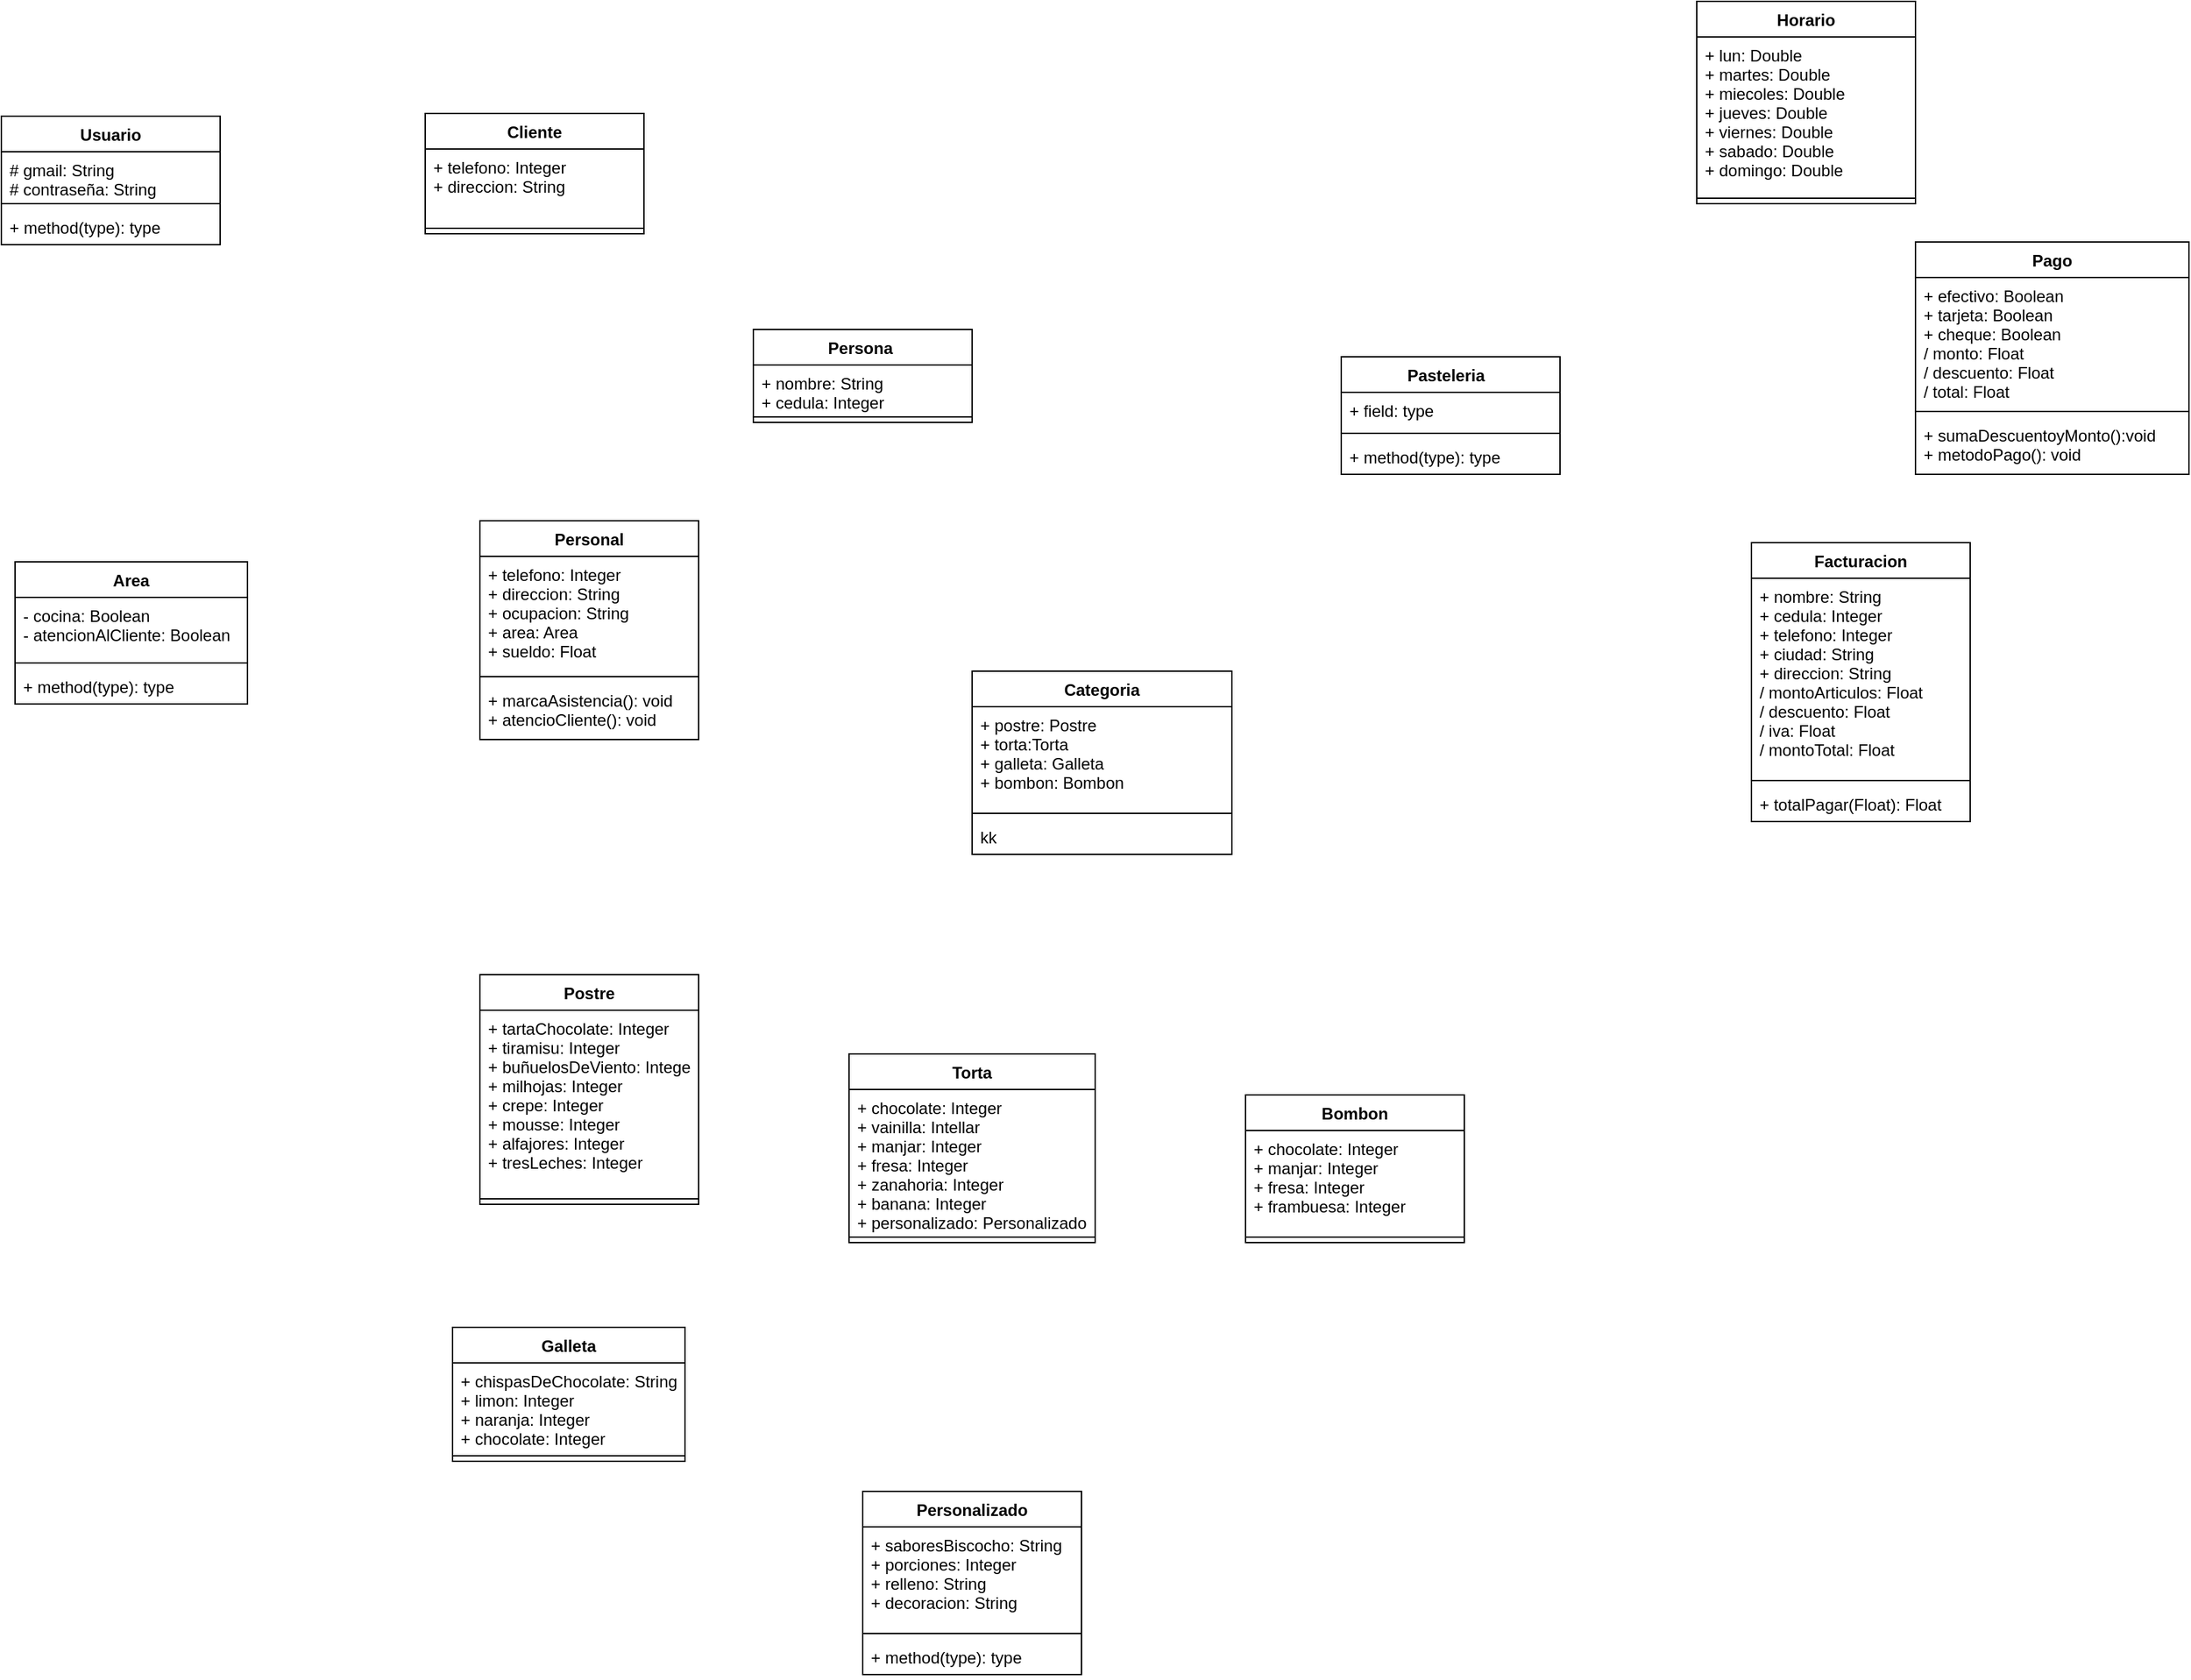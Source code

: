 <mxfile version="18.0.1" type="device"><diagram id="C5RBs43oDa-KdzZeNtuy" name="Page-1"><mxGraphModel dx="2105" dy="1810" grid="1" gridSize="10" guides="1" tooltips="1" connect="1" arrows="1" fold="1" page="1" pageScale="1" pageWidth="827" pageHeight="1169" math="0" shadow="0"><root><mxCell id="WIyWlLk6GJQsqaUBKTNV-0"/><mxCell id="WIyWlLk6GJQsqaUBKTNV-1" parent="WIyWlLk6GJQsqaUBKTNV-0"/><mxCell id="6YuBqk9wKXQxZ3KGiY8D-0" value="Pasteleria  " style="swimlane;fontStyle=1;align=center;verticalAlign=top;childLayout=stackLayout;horizontal=1;startSize=26;horizontalStack=0;resizeParent=1;resizeParentMax=0;resizeLast=0;collapsible=1;marginBottom=0;" parent="WIyWlLk6GJQsqaUBKTNV-1" vertex="1"><mxGeometry x="320" y="90" width="160" height="86" as="geometry"/></mxCell><mxCell id="6YuBqk9wKXQxZ3KGiY8D-1" value="+ field: type" style="text;strokeColor=none;fillColor=none;align=left;verticalAlign=top;spacingLeft=4;spacingRight=4;overflow=hidden;rotatable=0;points=[[0,0.5],[1,0.5]];portConstraint=eastwest;" parent="6YuBqk9wKXQxZ3KGiY8D-0" vertex="1"><mxGeometry y="26" width="160" height="26" as="geometry"/></mxCell><mxCell id="6YuBqk9wKXQxZ3KGiY8D-2" value="" style="line;strokeWidth=1;fillColor=none;align=left;verticalAlign=middle;spacingTop=-1;spacingLeft=3;spacingRight=3;rotatable=0;labelPosition=right;points=[];portConstraint=eastwest;" parent="6YuBqk9wKXQxZ3KGiY8D-0" vertex="1"><mxGeometry y="52" width="160" height="8" as="geometry"/></mxCell><mxCell id="6YuBqk9wKXQxZ3KGiY8D-3" value="+ method(type): type" style="text;strokeColor=none;fillColor=none;align=left;verticalAlign=top;spacingLeft=4;spacingRight=4;overflow=hidden;rotatable=0;points=[[0,0.5],[1,0.5]];portConstraint=eastwest;" parent="6YuBqk9wKXQxZ3KGiY8D-0" vertex="1"><mxGeometry y="60" width="160" height="26" as="geometry"/></mxCell><mxCell id="6YuBqk9wKXQxZ3KGiY8D-8" value="Horario" style="swimlane;fontStyle=1;align=center;verticalAlign=top;childLayout=stackLayout;horizontal=1;startSize=26;horizontalStack=0;resizeParent=1;resizeParentMax=0;resizeLast=0;collapsible=1;marginBottom=0;" parent="WIyWlLk6GJQsqaUBKTNV-1" vertex="1"><mxGeometry x="580" y="-170" width="160" height="148" as="geometry"/></mxCell><mxCell id="6YuBqk9wKXQxZ3KGiY8D-9" value="+ lun: Double&#10;+ martes: Double&#10;+ miecoles: Double&#10;+ jueves: Double&#10;+ viernes: Double&#10;+ sabado: Double&#10;+ domingo: Double" style="text;strokeColor=none;fillColor=none;align=left;verticalAlign=top;spacingLeft=4;spacingRight=4;overflow=hidden;rotatable=0;points=[[0,0.5],[1,0.5]];portConstraint=eastwest;" parent="6YuBqk9wKXQxZ3KGiY8D-8" vertex="1"><mxGeometry y="26" width="160" height="114" as="geometry"/></mxCell><mxCell id="6YuBqk9wKXQxZ3KGiY8D-10" value="" style="line;strokeWidth=1;fillColor=none;align=left;verticalAlign=middle;spacingTop=-1;spacingLeft=3;spacingRight=3;rotatable=0;labelPosition=right;points=[];portConstraint=eastwest;" parent="6YuBqk9wKXQxZ3KGiY8D-8" vertex="1"><mxGeometry y="140" width="160" height="8" as="geometry"/></mxCell><mxCell id="6YuBqk9wKXQxZ3KGiY8D-11" value="Persona " style="swimlane;fontStyle=1;align=center;verticalAlign=top;childLayout=stackLayout;horizontal=1;startSize=26;horizontalStack=0;resizeParent=1;resizeParentMax=0;resizeLast=0;collapsible=1;marginBottom=0;" parent="WIyWlLk6GJQsqaUBKTNV-1" vertex="1"><mxGeometry x="-110" y="70" width="160" height="68" as="geometry"/></mxCell><mxCell id="6YuBqk9wKXQxZ3KGiY8D-12" value="+ nombre: String &#10;+ cedula: Integer" style="text;strokeColor=none;fillColor=none;align=left;verticalAlign=top;spacingLeft=4;spacingRight=4;overflow=hidden;rotatable=0;points=[[0,0.5],[1,0.5]];portConstraint=eastwest;" parent="6YuBqk9wKXQxZ3KGiY8D-11" vertex="1"><mxGeometry y="26" width="160" height="34" as="geometry"/></mxCell><mxCell id="6YuBqk9wKXQxZ3KGiY8D-13" value="" style="line;strokeWidth=1;fillColor=none;align=left;verticalAlign=middle;spacingTop=-1;spacingLeft=3;spacingRight=3;rotatable=0;labelPosition=right;points=[];portConstraint=eastwest;" parent="6YuBqk9wKXQxZ3KGiY8D-11" vertex="1"><mxGeometry y="60" width="160" height="8" as="geometry"/></mxCell><mxCell id="6YuBqk9wKXQxZ3KGiY8D-14" value="Cliente" style="swimlane;fontStyle=1;align=center;verticalAlign=top;childLayout=stackLayout;horizontal=1;startSize=26;horizontalStack=0;resizeParent=1;resizeParentMax=0;resizeLast=0;collapsible=1;marginBottom=0;" parent="WIyWlLk6GJQsqaUBKTNV-1" vertex="1"><mxGeometry x="-350" y="-88" width="160" height="88" as="geometry"/></mxCell><mxCell id="6YuBqk9wKXQxZ3KGiY8D-15" value="+ telefono: Integer&#10;+ direccion: String" style="text;strokeColor=none;fillColor=none;align=left;verticalAlign=top;spacingLeft=4;spacingRight=4;overflow=hidden;rotatable=0;points=[[0,0.5],[1,0.5]];portConstraint=eastwest;" parent="6YuBqk9wKXQxZ3KGiY8D-14" vertex="1"><mxGeometry y="26" width="160" height="54" as="geometry"/></mxCell><mxCell id="6YuBqk9wKXQxZ3KGiY8D-16" value="" style="line;strokeWidth=1;fillColor=none;align=left;verticalAlign=middle;spacingTop=-1;spacingLeft=3;spacingRight=3;rotatable=0;labelPosition=right;points=[];portConstraint=eastwest;" parent="6YuBqk9wKXQxZ3KGiY8D-14" vertex="1"><mxGeometry y="80" width="160" height="8" as="geometry"/></mxCell><mxCell id="6YuBqk9wKXQxZ3KGiY8D-17" value="Personal" style="swimlane;fontStyle=1;align=center;verticalAlign=top;childLayout=stackLayout;horizontal=1;startSize=26;horizontalStack=0;resizeParent=1;resizeParentMax=0;resizeLast=0;collapsible=1;marginBottom=0;" parent="WIyWlLk6GJQsqaUBKTNV-1" vertex="1"><mxGeometry x="-310" y="210" width="160" height="160" as="geometry"/></mxCell><mxCell id="6YuBqk9wKXQxZ3KGiY8D-18" value="+ telefono: Integer&#10;+ direccion: String&#10;+ ocupacion: String&#10;+ area: Area&#10;+ sueldo: Float" style="text;strokeColor=none;fillColor=none;align=left;verticalAlign=top;spacingLeft=4;spacingRight=4;overflow=hidden;rotatable=0;points=[[0,0.5],[1,0.5]];portConstraint=eastwest;" parent="6YuBqk9wKXQxZ3KGiY8D-17" vertex="1"><mxGeometry y="26" width="160" height="84" as="geometry"/></mxCell><mxCell id="6YuBqk9wKXQxZ3KGiY8D-19" value="" style="line;strokeWidth=1;fillColor=none;align=left;verticalAlign=middle;spacingTop=-1;spacingLeft=3;spacingRight=3;rotatable=0;labelPosition=right;points=[];portConstraint=eastwest;" parent="6YuBqk9wKXQxZ3KGiY8D-17" vertex="1"><mxGeometry y="110" width="160" height="8" as="geometry"/></mxCell><mxCell id="6YuBqk9wKXQxZ3KGiY8D-20" value="+ marcaAsistencia(): void&#10;+ atencioCliente(): void&#10;" style="text;strokeColor=none;fillColor=none;align=left;verticalAlign=top;spacingLeft=4;spacingRight=4;overflow=hidden;rotatable=0;points=[[0,0.5],[1,0.5]];portConstraint=eastwest;" parent="6YuBqk9wKXQxZ3KGiY8D-17" vertex="1"><mxGeometry y="118" width="160" height="42" as="geometry"/></mxCell><mxCell id="6YuBqk9wKXQxZ3KGiY8D-29" value="Facturacion" style="swimlane;fontStyle=1;align=center;verticalAlign=top;childLayout=stackLayout;horizontal=1;startSize=26;horizontalStack=0;resizeParent=1;resizeParentMax=0;resizeLast=0;collapsible=1;marginBottom=0;" parent="WIyWlLk6GJQsqaUBKTNV-1" vertex="1"><mxGeometry x="620" y="226" width="160" height="204" as="geometry"/></mxCell><mxCell id="6YuBqk9wKXQxZ3KGiY8D-30" value="+ nombre: String &#10;+ cedula: Integer&#10;+ telefono: Integer &#10;+ ciudad: String &#10;+ direccion: String &#10;/ montoArticulos: Float&#10;/ descuento: Float&#10;/ iva: Float&#10;/ montoTotal: Float" style="text;strokeColor=none;fillColor=none;align=left;verticalAlign=top;spacingLeft=4;spacingRight=4;overflow=hidden;rotatable=0;points=[[0,0.5],[1,0.5]];portConstraint=eastwest;" parent="6YuBqk9wKXQxZ3KGiY8D-29" vertex="1"><mxGeometry y="26" width="160" height="144" as="geometry"/></mxCell><mxCell id="6YuBqk9wKXQxZ3KGiY8D-31" value="" style="line;strokeWidth=1;fillColor=none;align=left;verticalAlign=middle;spacingTop=-1;spacingLeft=3;spacingRight=3;rotatable=0;labelPosition=right;points=[];portConstraint=eastwest;" parent="6YuBqk9wKXQxZ3KGiY8D-29" vertex="1"><mxGeometry y="170" width="160" height="8" as="geometry"/></mxCell><mxCell id="6YuBqk9wKXQxZ3KGiY8D-32" value="+ totalPagar(Float): Float" style="text;strokeColor=none;fillColor=none;align=left;verticalAlign=top;spacingLeft=4;spacingRight=4;overflow=hidden;rotatable=0;points=[[0,0.5],[1,0.5]];portConstraint=eastwest;" parent="6YuBqk9wKXQxZ3KGiY8D-29" vertex="1"><mxGeometry y="178" width="160" height="26" as="geometry"/></mxCell><mxCell id="6YuBqk9wKXQxZ3KGiY8D-33" value="Pago" style="swimlane;fontStyle=1;align=center;verticalAlign=top;childLayout=stackLayout;horizontal=1;startSize=26;horizontalStack=0;resizeParent=1;resizeParentMax=0;resizeLast=0;collapsible=1;marginBottom=0;" parent="WIyWlLk6GJQsqaUBKTNV-1" vertex="1"><mxGeometry x="740" y="6" width="200" height="170" as="geometry"/></mxCell><mxCell id="6YuBqk9wKXQxZ3KGiY8D-34" value="+ efectivo: Boolean &#10;+ tarjeta: Boolean &#10;+ cheque: Boolean &#10;/ monto: Float&#10;/ descuento: Float&#10;/ total: Float" style="text;strokeColor=none;fillColor=none;align=left;verticalAlign=top;spacingLeft=4;spacingRight=4;overflow=hidden;rotatable=0;points=[[0,0.5],[1,0.5]];portConstraint=eastwest;" parent="6YuBqk9wKXQxZ3KGiY8D-33" vertex="1"><mxGeometry y="26" width="200" height="94" as="geometry"/></mxCell><mxCell id="6YuBqk9wKXQxZ3KGiY8D-35" value="" style="line;strokeWidth=1;fillColor=none;align=left;verticalAlign=middle;spacingTop=-1;spacingLeft=3;spacingRight=3;rotatable=0;labelPosition=right;points=[];portConstraint=eastwest;" parent="6YuBqk9wKXQxZ3KGiY8D-33" vertex="1"><mxGeometry y="120" width="200" height="8" as="geometry"/></mxCell><mxCell id="6YuBqk9wKXQxZ3KGiY8D-36" value="+ sumaDescuentoyMonto():void&#10;+ metodoPago(): void" style="text;strokeColor=none;fillColor=none;align=left;verticalAlign=top;spacingLeft=4;spacingRight=4;overflow=hidden;rotatable=0;points=[[0,0.5],[1,0.5]];portConstraint=eastwest;" parent="6YuBqk9wKXQxZ3KGiY8D-33" vertex="1"><mxGeometry y="128" width="200" height="42" as="geometry"/></mxCell><mxCell id="6YuBqk9wKXQxZ3KGiY8D-37" value="Usuario" style="swimlane;fontStyle=1;align=center;verticalAlign=top;childLayout=stackLayout;horizontal=1;startSize=26;horizontalStack=0;resizeParent=1;resizeParentMax=0;resizeLast=0;collapsible=1;marginBottom=0;" parent="WIyWlLk6GJQsqaUBKTNV-1" vertex="1"><mxGeometry x="-660" y="-86" width="160" height="94" as="geometry"/></mxCell><mxCell id="6YuBqk9wKXQxZ3KGiY8D-38" value="# gmail: String &#10;# contraseña: String" style="text;strokeColor=none;fillColor=none;align=left;verticalAlign=top;spacingLeft=4;spacingRight=4;overflow=hidden;rotatable=0;points=[[0,0.5],[1,0.5]];portConstraint=eastwest;" parent="6YuBqk9wKXQxZ3KGiY8D-37" vertex="1"><mxGeometry y="26" width="160" height="34" as="geometry"/></mxCell><mxCell id="6YuBqk9wKXQxZ3KGiY8D-39" value="" style="line;strokeWidth=1;fillColor=none;align=left;verticalAlign=middle;spacingTop=-1;spacingLeft=3;spacingRight=3;rotatable=0;labelPosition=right;points=[];portConstraint=eastwest;" parent="6YuBqk9wKXQxZ3KGiY8D-37" vertex="1"><mxGeometry y="60" width="160" height="8" as="geometry"/></mxCell><mxCell id="6YuBqk9wKXQxZ3KGiY8D-40" value="+ method(type): type" style="text;strokeColor=none;fillColor=none;align=left;verticalAlign=top;spacingLeft=4;spacingRight=4;overflow=hidden;rotatable=0;points=[[0,0.5],[1,0.5]];portConstraint=eastwest;" parent="6YuBqk9wKXQxZ3KGiY8D-37" vertex="1"><mxGeometry y="68" width="160" height="26" as="geometry"/></mxCell><mxCell id="6YuBqk9wKXQxZ3KGiY8D-41" value="Area" style="swimlane;fontStyle=1;align=center;verticalAlign=top;childLayout=stackLayout;horizontal=1;startSize=26;horizontalStack=0;resizeParent=1;resizeParentMax=0;resizeLast=0;collapsible=1;marginBottom=0;" parent="WIyWlLk6GJQsqaUBKTNV-1" vertex="1"><mxGeometry x="-650" y="240" width="170" height="104" as="geometry"/></mxCell><mxCell id="6YuBqk9wKXQxZ3KGiY8D-42" value="- cocina: Boolean&#10;- atencionAlCliente: Boolean&#10;" style="text;strokeColor=none;fillColor=none;align=left;verticalAlign=top;spacingLeft=4;spacingRight=4;overflow=hidden;rotatable=0;points=[[0,0.5],[1,0.5]];portConstraint=eastwest;" parent="6YuBqk9wKXQxZ3KGiY8D-41" vertex="1"><mxGeometry y="26" width="170" height="44" as="geometry"/></mxCell><mxCell id="6YuBqk9wKXQxZ3KGiY8D-43" value="" style="line;strokeWidth=1;fillColor=none;align=left;verticalAlign=middle;spacingTop=-1;spacingLeft=3;spacingRight=3;rotatable=0;labelPosition=right;points=[];portConstraint=eastwest;" parent="6YuBqk9wKXQxZ3KGiY8D-41" vertex="1"><mxGeometry y="70" width="170" height="8" as="geometry"/></mxCell><mxCell id="6YuBqk9wKXQxZ3KGiY8D-44" value="+ method(type): type" style="text;strokeColor=none;fillColor=none;align=left;verticalAlign=top;spacingLeft=4;spacingRight=4;overflow=hidden;rotatable=0;points=[[0,0.5],[1,0.5]];portConstraint=eastwest;" parent="6YuBqk9wKXQxZ3KGiY8D-41" vertex="1"><mxGeometry y="78" width="170" height="26" as="geometry"/></mxCell><mxCell id="6YuBqk9wKXQxZ3KGiY8D-45" value="Categoria" style="swimlane;fontStyle=1;align=center;verticalAlign=top;childLayout=stackLayout;horizontal=1;startSize=26;horizontalStack=0;resizeParent=1;resizeParentMax=0;resizeLast=0;collapsible=1;marginBottom=0;" parent="WIyWlLk6GJQsqaUBKTNV-1" vertex="1"><mxGeometry x="50" y="320" width="190" height="134" as="geometry"/></mxCell><mxCell id="6YuBqk9wKXQxZ3KGiY8D-46" value="+ postre: Postre &#10;+ torta:Torta&#10;+ galleta: Galleta&#10;+ bombon: Bombon &#10;" style="text;strokeColor=none;fillColor=none;align=left;verticalAlign=top;spacingLeft=4;spacingRight=4;overflow=hidden;rotatable=0;points=[[0,0.5],[1,0.5]];portConstraint=eastwest;" parent="6YuBqk9wKXQxZ3KGiY8D-45" vertex="1"><mxGeometry y="26" width="190" height="74" as="geometry"/></mxCell><mxCell id="6YuBqk9wKXQxZ3KGiY8D-47" value="" style="line;strokeWidth=1;fillColor=none;align=left;verticalAlign=middle;spacingTop=-1;spacingLeft=3;spacingRight=3;rotatable=0;labelPosition=right;points=[];portConstraint=eastwest;" parent="6YuBqk9wKXQxZ3KGiY8D-45" vertex="1"><mxGeometry y="100" width="190" height="8" as="geometry"/></mxCell><mxCell id="6YuBqk9wKXQxZ3KGiY8D-48" value="kk&#10;" style="text;strokeColor=none;fillColor=none;align=left;verticalAlign=top;spacingLeft=4;spacingRight=4;overflow=hidden;rotatable=0;points=[[0,0.5],[1,0.5]];portConstraint=eastwest;" parent="6YuBqk9wKXQxZ3KGiY8D-45" vertex="1"><mxGeometry y="108" width="190" height="26" as="geometry"/></mxCell><mxCell id="6YuBqk9wKXQxZ3KGiY8D-49" value="Postre" style="swimlane;fontStyle=1;align=center;verticalAlign=top;childLayout=stackLayout;horizontal=1;startSize=26;horizontalStack=0;resizeParent=1;resizeParentMax=0;resizeLast=0;collapsible=1;marginBottom=0;" parent="WIyWlLk6GJQsqaUBKTNV-1" vertex="1"><mxGeometry x="-310" y="542" width="160" height="168" as="geometry"/></mxCell><mxCell id="6YuBqk9wKXQxZ3KGiY8D-50" value="+ tartaChocolate: Integer&#10;+ tiramisu: Integer&#10;+ buñuelosDeViento: Integer&#10;+ milhojas: Integer&#10;+ crepe: Integer&#10;+ mousse: Integer&#10;+ alfajores: Integer&#10;+ tresLeches: Integer" style="text;strokeColor=none;fillColor=none;align=left;verticalAlign=top;spacingLeft=4;spacingRight=4;overflow=hidden;rotatable=0;points=[[0,0.5],[1,0.5]];portConstraint=eastwest;" parent="6YuBqk9wKXQxZ3KGiY8D-49" vertex="1"><mxGeometry y="26" width="160" height="134" as="geometry"/></mxCell><mxCell id="6YuBqk9wKXQxZ3KGiY8D-51" value="" style="line;strokeWidth=1;fillColor=none;align=left;verticalAlign=middle;spacingTop=-1;spacingLeft=3;spacingRight=3;rotatable=0;labelPosition=right;points=[];portConstraint=eastwest;" parent="6YuBqk9wKXQxZ3KGiY8D-49" vertex="1"><mxGeometry y="160" width="160" height="8" as="geometry"/></mxCell><mxCell id="6YuBqk9wKXQxZ3KGiY8D-53" value="Torta" style="swimlane;fontStyle=1;align=center;verticalAlign=top;childLayout=stackLayout;horizontal=1;startSize=26;horizontalStack=0;resizeParent=1;resizeParentMax=0;resizeLast=0;collapsible=1;marginBottom=0;" parent="WIyWlLk6GJQsqaUBKTNV-1" vertex="1"><mxGeometry x="-40" y="600" width="180" height="138" as="geometry"/></mxCell><mxCell id="6YuBqk9wKXQxZ3KGiY8D-54" value="+ chocolate: Integer&#10;+ vainilla: Intellar &#10;+ manjar: Integer &#10;+ fresa: Integer&#10;+ zanahoria: Integer&#10;+ banana: Integer&#10;+ personalizado: Personalizado&#10;" style="text;strokeColor=none;fillColor=none;align=left;verticalAlign=top;spacingLeft=4;spacingRight=4;overflow=hidden;rotatable=0;points=[[0,0.5],[1,0.5]];portConstraint=eastwest;" parent="6YuBqk9wKXQxZ3KGiY8D-53" vertex="1"><mxGeometry y="26" width="180" height="104" as="geometry"/></mxCell><mxCell id="6YuBqk9wKXQxZ3KGiY8D-55" value="" style="line;strokeWidth=1;fillColor=none;align=left;verticalAlign=middle;spacingTop=-1;spacingLeft=3;spacingRight=3;rotatable=0;labelPosition=right;points=[];portConstraint=eastwest;" parent="6YuBqk9wKXQxZ3KGiY8D-53" vertex="1"><mxGeometry y="130" width="180" height="8" as="geometry"/></mxCell><mxCell id="6YuBqk9wKXQxZ3KGiY8D-57" value="Personalizado" style="swimlane;fontStyle=1;align=center;verticalAlign=top;childLayout=stackLayout;horizontal=1;startSize=26;horizontalStack=0;resizeParent=1;resizeParentMax=0;resizeLast=0;collapsible=1;marginBottom=0;" parent="WIyWlLk6GJQsqaUBKTNV-1" vertex="1"><mxGeometry x="-30" y="920" width="160" height="134" as="geometry"/></mxCell><mxCell id="6YuBqk9wKXQxZ3KGiY8D-58" value="+ saboresBiscocho: String &#10;+ porciones: Integer &#10;+ relleno: String &#10;+ decoracion: String &#10;" style="text;strokeColor=none;fillColor=none;align=left;verticalAlign=top;spacingLeft=4;spacingRight=4;overflow=hidden;rotatable=0;points=[[0,0.5],[1,0.5]];portConstraint=eastwest;" parent="6YuBqk9wKXQxZ3KGiY8D-57" vertex="1"><mxGeometry y="26" width="160" height="74" as="geometry"/></mxCell><mxCell id="6YuBqk9wKXQxZ3KGiY8D-59" value="" style="line;strokeWidth=1;fillColor=none;align=left;verticalAlign=middle;spacingTop=-1;spacingLeft=3;spacingRight=3;rotatable=0;labelPosition=right;points=[];portConstraint=eastwest;" parent="6YuBqk9wKXQxZ3KGiY8D-57" vertex="1"><mxGeometry y="100" width="160" height="8" as="geometry"/></mxCell><mxCell id="6YuBqk9wKXQxZ3KGiY8D-60" value="+ method(type): type" style="text;strokeColor=none;fillColor=none;align=left;verticalAlign=top;spacingLeft=4;spacingRight=4;overflow=hidden;rotatable=0;points=[[0,0.5],[1,0.5]];portConstraint=eastwest;" parent="6YuBqk9wKXQxZ3KGiY8D-57" vertex="1"><mxGeometry y="108" width="160" height="26" as="geometry"/></mxCell><mxCell id="6YuBqk9wKXQxZ3KGiY8D-61" value="Galleta" style="swimlane;fontStyle=1;align=center;verticalAlign=top;childLayout=stackLayout;horizontal=1;startSize=26;horizontalStack=0;resizeParent=1;resizeParentMax=0;resizeLast=0;collapsible=1;marginBottom=0;" parent="WIyWlLk6GJQsqaUBKTNV-1" vertex="1"><mxGeometry x="-330" y="800" width="170" height="98" as="geometry"/></mxCell><mxCell id="6YuBqk9wKXQxZ3KGiY8D-62" value="+ chispasDeChocolate: String &#10;+ limon: Integer &#10;+ naranja: Integer &#10;+ chocolate: Integer " style="text;strokeColor=none;fillColor=none;align=left;verticalAlign=top;spacingLeft=4;spacingRight=4;overflow=hidden;rotatable=0;points=[[0,0.5],[1,0.5]];portConstraint=eastwest;" parent="6YuBqk9wKXQxZ3KGiY8D-61" vertex="1"><mxGeometry y="26" width="170" height="64" as="geometry"/></mxCell><mxCell id="6YuBqk9wKXQxZ3KGiY8D-63" value="" style="line;strokeWidth=1;fillColor=none;align=left;verticalAlign=middle;spacingTop=-1;spacingLeft=3;spacingRight=3;rotatable=0;labelPosition=right;points=[];portConstraint=eastwest;" parent="6YuBqk9wKXQxZ3KGiY8D-61" vertex="1"><mxGeometry y="90" width="170" height="8" as="geometry"/></mxCell><mxCell id="6YuBqk9wKXQxZ3KGiY8D-65" value="Bombon" style="swimlane;fontStyle=1;align=center;verticalAlign=top;childLayout=stackLayout;horizontal=1;startSize=26;horizontalStack=0;resizeParent=1;resizeParentMax=0;resizeLast=0;collapsible=1;marginBottom=0;" parent="WIyWlLk6GJQsqaUBKTNV-1" vertex="1"><mxGeometry x="250" y="630" width="160" height="108" as="geometry"/></mxCell><mxCell id="6YuBqk9wKXQxZ3KGiY8D-66" value="+ chocolate: Integer &#10;+ manjar: Integer &#10;+ fresa: Integer &#10;+ frambuesa: Integer &#10;" style="text;strokeColor=none;fillColor=none;align=left;verticalAlign=top;spacingLeft=4;spacingRight=4;overflow=hidden;rotatable=0;points=[[0,0.5],[1,0.5]];portConstraint=eastwest;" parent="6YuBqk9wKXQxZ3KGiY8D-65" vertex="1"><mxGeometry y="26" width="160" height="74" as="geometry"/></mxCell><mxCell id="6YuBqk9wKXQxZ3KGiY8D-67" value="" style="line;strokeWidth=1;fillColor=none;align=left;verticalAlign=middle;spacingTop=-1;spacingLeft=3;spacingRight=3;rotatable=0;labelPosition=right;points=[];portConstraint=eastwest;" parent="6YuBqk9wKXQxZ3KGiY8D-65" vertex="1"><mxGeometry y="100" width="160" height="8" as="geometry"/></mxCell></root></mxGraphModel></diagram></mxfile>